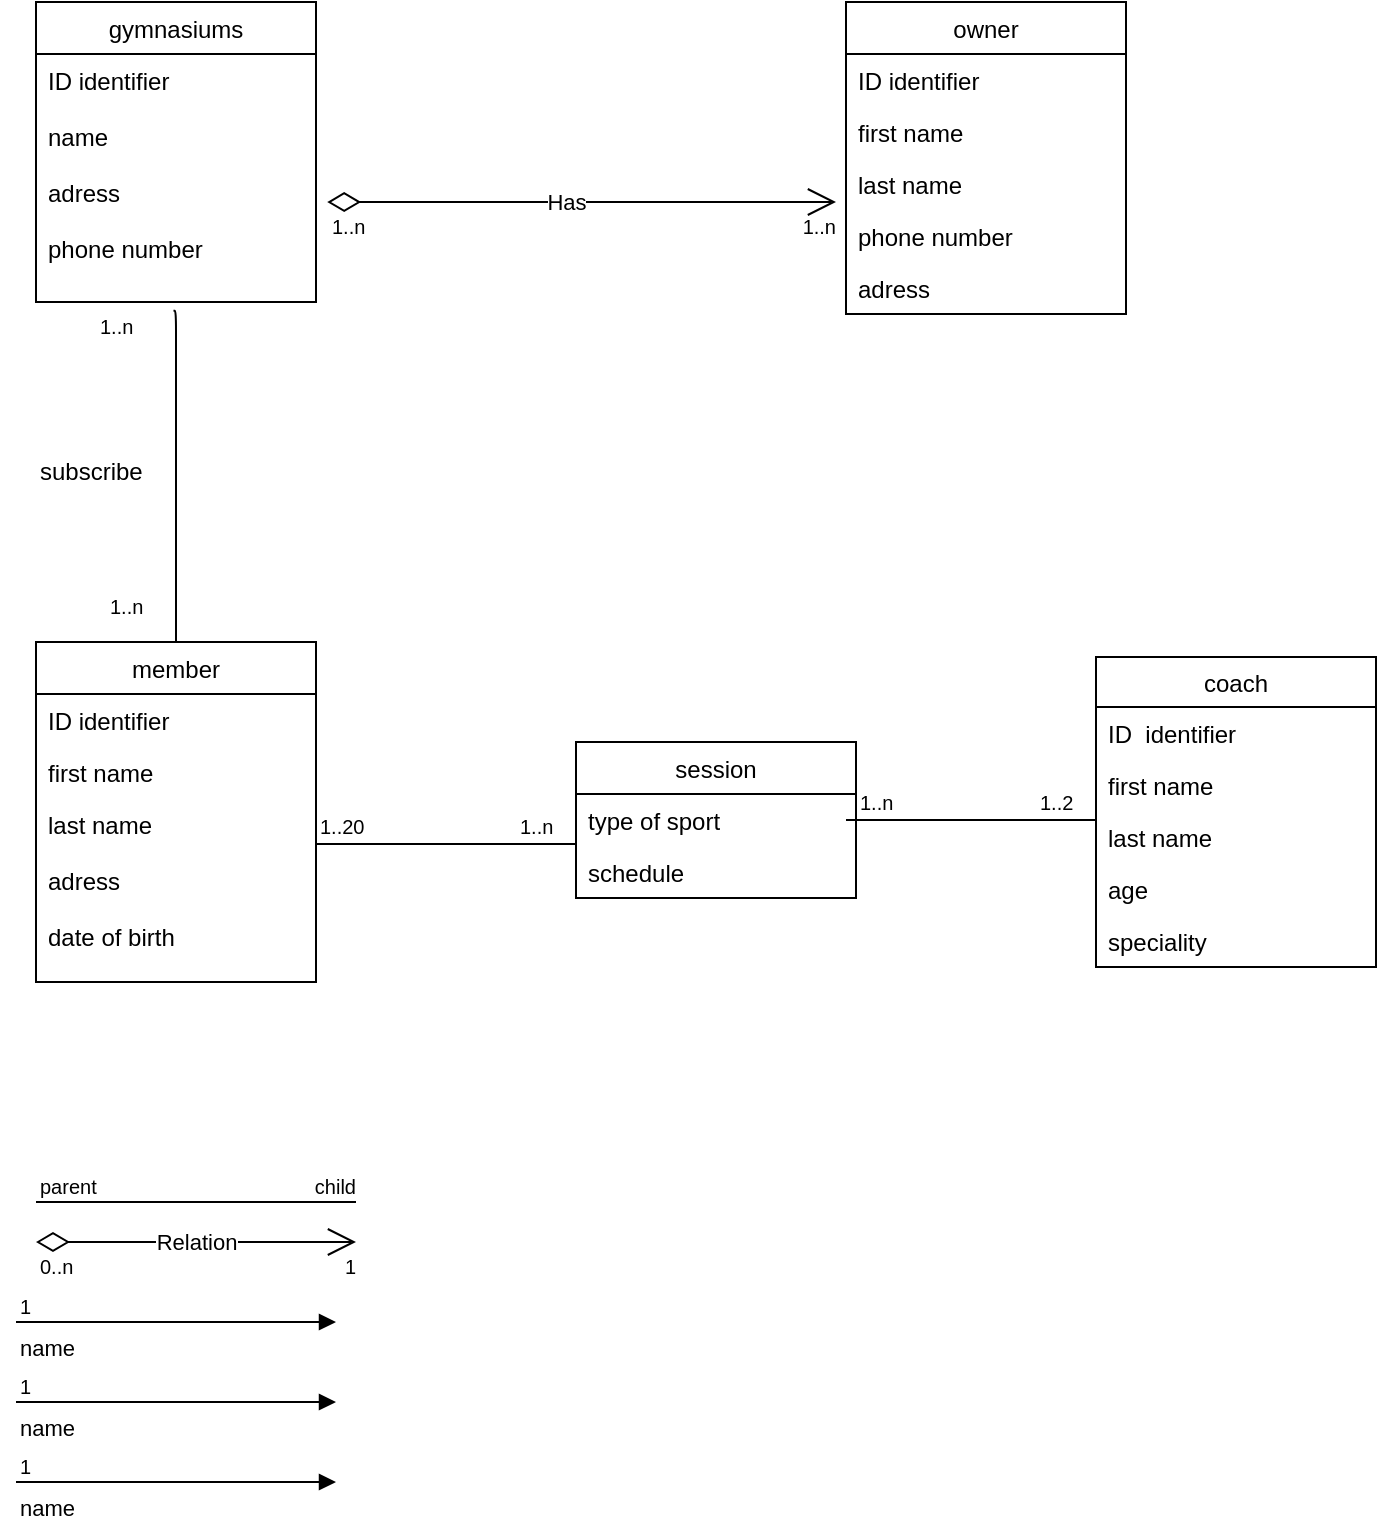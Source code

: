 <mxfile version="12.2.4"><diagram id="Gm7q7A2ySMYAnKqBmmRx"><mxGraphModel dx="934" dy="531" grid="1" gridSize="10" guides="1" tooltips="1" connect="1" arrows="1" fold="1" page="1" pageScale="1" pageWidth="850" pageHeight="1100" math="0" shadow="0"><root><mxCell id="0"/><mxCell id="1" parent="0"/><mxCell id="4" value="session" style="swimlane;fontStyle=0;childLayout=stackLayout;horizontal=1;startSize=26;fillColor=none;horizontalStack=0;resizeParent=1;resizeParentMax=0;resizeLast=0;collapsible=1;marginBottom=0;" vertex="1" parent="1"><mxGeometry x="290" y="430" width="140" height="78" as="geometry"/></mxCell><mxCell id="5" value="type of sport" style="text;strokeColor=none;fillColor=none;align=left;verticalAlign=top;spacingLeft=4;spacingRight=4;overflow=hidden;rotatable=0;points=[[0,0.5],[1,0.5]];portConstraint=eastwest;" vertex="1" parent="4"><mxGeometry y="26" width="140" height="26" as="geometry"/></mxCell><mxCell id="57" value="schedule" style="text;strokeColor=none;fillColor=none;align=left;verticalAlign=top;spacingLeft=4;spacingRight=4;overflow=hidden;rotatable=0;points=[[0,0.5],[1,0.5]];portConstraint=eastwest;" vertex="1" parent="4"><mxGeometry y="52" width="140" height="26" as="geometry"/></mxCell><mxCell id="8" value="gymnasiums" style="swimlane;fontStyle=0;childLayout=stackLayout;horizontal=1;startSize=26;fillColor=none;horizontalStack=0;resizeParent=1;resizeParentMax=0;resizeLast=0;collapsible=1;marginBottom=0;" vertex="1" parent="1"><mxGeometry x="20" y="60" width="140" height="150" as="geometry"/></mxCell><mxCell id="9" value="ID identifier&#10;&#10;name&#10;&#10;adress&#10;&#10;phone number" style="text;strokeColor=none;fillColor=none;align=left;verticalAlign=top;spacingLeft=4;spacingRight=4;overflow=hidden;rotatable=0;points=[[0,0.5],[1,0.5]];portConstraint=eastwest;" vertex="1" parent="8"><mxGeometry y="26" width="140" height="124" as="geometry"/></mxCell><mxCell id="12" value="member" style="swimlane;fontStyle=0;childLayout=stackLayout;horizontal=1;startSize=26;fillColor=none;horizontalStack=0;resizeParent=1;resizeParentMax=0;resizeLast=0;collapsible=1;marginBottom=0;" vertex="1" parent="1"><mxGeometry x="20" y="380" width="140" height="170" as="geometry"/></mxCell><mxCell id="13" value="ID identifier" style="text;strokeColor=none;fillColor=none;align=left;verticalAlign=top;spacingLeft=4;spacingRight=4;overflow=hidden;rotatable=0;points=[[0,0.5],[1,0.5]];portConstraint=eastwest;" vertex="1" parent="12"><mxGeometry y="26" width="140" height="26" as="geometry"/></mxCell><mxCell id="14" value="first name&#10;" style="text;strokeColor=none;fillColor=none;align=left;verticalAlign=top;spacingLeft=4;spacingRight=4;overflow=hidden;rotatable=0;points=[[0,0.5],[1,0.5]];portConstraint=eastwest;" vertex="1" parent="12"><mxGeometry y="52" width="140" height="26" as="geometry"/></mxCell><mxCell id="15" value="last name&#10;&#10;adress&#10;&#10;date of birth&#10;" style="text;strokeColor=none;fillColor=none;align=left;verticalAlign=top;spacingLeft=4;spacingRight=4;overflow=hidden;rotatable=0;points=[[0,0.5],[1,0.5]];portConstraint=eastwest;" vertex="1" parent="12"><mxGeometry y="78" width="140" height="92" as="geometry"/></mxCell><mxCell id="16" value="coach" style="swimlane;fontStyle=0;childLayout=stackLayout;horizontal=1;startSize=25;fillColor=none;horizontalStack=0;resizeParent=1;resizeParentMax=0;resizeLast=0;collapsible=1;marginBottom=0;" vertex="1" parent="1"><mxGeometry x="550" y="387.5" width="140" height="155" as="geometry"/></mxCell><mxCell id="17" value="ID  identifier" style="text;strokeColor=none;fillColor=none;align=left;verticalAlign=top;spacingLeft=4;spacingRight=4;overflow=hidden;rotatable=0;points=[[0,0.5],[1,0.5]];portConstraint=eastwest;" vertex="1" parent="16"><mxGeometry y="25" width="140" height="26" as="geometry"/></mxCell><mxCell id="18" value="first name" style="text;strokeColor=none;fillColor=none;align=left;verticalAlign=top;spacingLeft=4;spacingRight=4;overflow=hidden;rotatable=0;points=[[0,0.5],[1,0.5]];portConstraint=eastwest;" vertex="1" parent="16"><mxGeometry y="51" width="140" height="26" as="geometry"/></mxCell><mxCell id="19" value="last name" style="text;strokeColor=none;fillColor=none;align=left;verticalAlign=top;spacingLeft=4;spacingRight=4;overflow=hidden;rotatable=0;points=[[0,0.5],[1,0.5]];portConstraint=eastwest;" vertex="1" parent="16"><mxGeometry y="77" width="140" height="26" as="geometry"/></mxCell><mxCell id="24" value="age" style="text;strokeColor=none;fillColor=none;align=left;verticalAlign=top;spacingLeft=4;spacingRight=4;overflow=hidden;rotatable=0;points=[[0,0.5],[1,0.5]];portConstraint=eastwest;" vertex="1" parent="16"><mxGeometry y="103" width="140" height="26" as="geometry"/></mxCell><mxCell id="25" value="speciality" style="text;strokeColor=none;fillColor=none;align=left;verticalAlign=top;spacingLeft=4;spacingRight=4;overflow=hidden;rotatable=0;points=[[0,0.5],[1,0.5]];portConstraint=eastwest;" vertex="1" parent="16"><mxGeometry y="129" width="140" height="26" as="geometry"/></mxCell><mxCell id="20" value="owner" style="swimlane;fontStyle=0;childLayout=stackLayout;horizontal=1;startSize=26;fillColor=none;horizontalStack=0;resizeParent=1;resizeParentMax=0;resizeLast=0;collapsible=1;marginBottom=0;" vertex="1" parent="1"><mxGeometry x="425" y="60" width="140" height="156" as="geometry"/></mxCell><mxCell id="21" value="ID identifier" style="text;strokeColor=none;fillColor=none;align=left;verticalAlign=top;spacingLeft=4;spacingRight=4;overflow=hidden;rotatable=0;points=[[0,0.5],[1,0.5]];portConstraint=eastwest;" vertex="1" parent="20"><mxGeometry y="26" width="140" height="26" as="geometry"/></mxCell><mxCell id="22" value="first name" style="text;strokeColor=none;fillColor=none;align=left;verticalAlign=top;spacingLeft=4;spacingRight=4;overflow=hidden;rotatable=0;points=[[0,0.5],[1,0.5]];portConstraint=eastwest;" vertex="1" parent="20"><mxGeometry y="52" width="140" height="26" as="geometry"/></mxCell><mxCell id="23" value="last name" style="text;strokeColor=none;fillColor=none;align=left;verticalAlign=top;spacingLeft=4;spacingRight=4;overflow=hidden;rotatable=0;points=[[0,0.5],[1,0.5]];portConstraint=eastwest;" vertex="1" parent="20"><mxGeometry y="78" width="140" height="26" as="geometry"/></mxCell><mxCell id="26" value="phone number" style="text;strokeColor=none;fillColor=none;align=left;verticalAlign=top;spacingLeft=4;spacingRight=4;overflow=hidden;rotatable=0;points=[[0,0.5],[1,0.5]];portConstraint=eastwest;" vertex="1" parent="20"><mxGeometry y="104" width="140" height="26" as="geometry"/></mxCell><mxCell id="27" value="adress" style="text;strokeColor=none;fillColor=none;align=left;verticalAlign=top;spacingLeft=4;spacingRight=4;overflow=hidden;rotatable=0;points=[[0,0.5],[1,0.5]];portConstraint=eastwest;" vertex="1" parent="20"><mxGeometry y="130" width="140" height="26" as="geometry"/></mxCell><mxCell id="28" value="" style="line;strokeWidth=1;fillColor=none;align=left;verticalAlign=middle;spacingTop=-1;spacingLeft=3;spacingRight=3;rotatable=0;labelPosition=right;points=[];portConstraint=eastwest;" vertex="1" parent="1"><mxGeometry x="160" y="460" width="130" height="42" as="geometry"/></mxCell><mxCell id="30" value="" style="endArrow=none;html=1;edgeStyle=orthogonalEdgeStyle;exitX=0.491;exitY=1.035;exitDx=0;exitDy=0;exitPerimeter=0;entryX=0.5;entryY=0;entryDx=0;entryDy=0;" edge="1" parent="1" source="9" target="12"><mxGeometry relative="1" as="geometry"><mxPoint x="40" y="270" as="sourcePoint"/><mxPoint x="200" y="270" as="targetPoint"/><Array as="points"><mxPoint x="90" y="214"/></Array></mxGeometry></mxCell><mxCell id="31" value="" style="resizable=0;html=1;align=left;verticalAlign=bottom;labelBackgroundColor=#ffffff;fontSize=10;" connectable="0" vertex="1" parent="30"><mxGeometry x="-1" relative="1" as="geometry"><mxPoint x="-39" y="16" as="offset"/></mxGeometry></mxCell><mxCell id="34" value="" style="endArrow=none;html=1;edgeStyle=orthogonalEdgeStyle;" edge="1" parent="1"><mxGeometry relative="1" as="geometry"><mxPoint x="20" y="660" as="sourcePoint"/><mxPoint x="180" y="660" as="targetPoint"/></mxGeometry></mxCell><mxCell id="35" value="parent" style="resizable=0;html=1;align=left;verticalAlign=bottom;labelBackgroundColor=#ffffff;fontSize=10;" connectable="0" vertex="1" parent="34"><mxGeometry x="-1" relative="1" as="geometry"/></mxCell><mxCell id="36" value="child" style="resizable=0;html=1;align=right;verticalAlign=bottom;labelBackgroundColor=#ffffff;fontSize=10;" connectable="0" vertex="1" parent="34"><mxGeometry x="1" relative="1" as="geometry"/></mxCell><mxCell id="38" value="Relation" style="endArrow=open;html=1;endSize=12;startArrow=diamondThin;startSize=14;startFill=0;edgeStyle=orthogonalEdgeStyle;" edge="1" parent="1"><mxGeometry relative="1" as="geometry"><mxPoint x="20" y="680" as="sourcePoint"/><mxPoint x="180" y="680" as="targetPoint"/></mxGeometry></mxCell><mxCell id="39" value="0..n" style="resizable=0;html=1;align=left;verticalAlign=top;labelBackgroundColor=#ffffff;fontSize=10;" connectable="0" vertex="1" parent="38"><mxGeometry x="-1" relative="1" as="geometry"/></mxCell><mxCell id="40" value="1" style="resizable=0;html=1;align=right;verticalAlign=top;labelBackgroundColor=#ffffff;fontSize=10;" connectable="0" vertex="1" parent="38"><mxGeometry x="1" relative="1" as="geometry"/></mxCell><mxCell id="42" value="Has" style="endArrow=open;html=1;endSize=12;startArrow=diamondThin;startSize=14;startFill=0;edgeStyle=orthogonalEdgeStyle;exitX=1.04;exitY=0.597;exitDx=0;exitDy=0;exitPerimeter=0;" edge="1" parent="1" source="9"><mxGeometry x="-0.061" relative="1" as="geometry"><mxPoint x="200" y="159.5" as="sourcePoint"/><mxPoint x="420" y="160" as="targetPoint"/><Array as="points"><mxPoint x="250" y="160"/><mxPoint x="250" y="160"/></Array><mxPoint as="offset"/></mxGeometry></mxCell><mxCell id="43" value="1..n" style="resizable=0;html=1;align=left;verticalAlign=top;labelBackgroundColor=#ffffff;fontSize=10;" connectable="0" vertex="1" parent="42"><mxGeometry x="-1" relative="1" as="geometry"/></mxCell><mxCell id="44" value="1..n" style="resizable=0;html=1;align=right;verticalAlign=top;labelBackgroundColor=#ffffff;fontSize=10;" connectable="0" vertex="1" parent="42"><mxGeometry x="1" relative="1" as="geometry"/></mxCell><mxCell id="58" value="name" style="endArrow=block;endFill=1;html=1;edgeStyle=orthogonalEdgeStyle;align=left;verticalAlign=top;" edge="1" parent="1"><mxGeometry x="-1" relative="1" as="geometry"><mxPoint x="10" y="720" as="sourcePoint"/><mxPoint x="170" y="720" as="targetPoint"/></mxGeometry></mxCell><mxCell id="59" value="1" style="resizable=0;html=1;align=left;verticalAlign=bottom;labelBackgroundColor=#ffffff;fontSize=10;" connectable="0" vertex="1" parent="58"><mxGeometry x="-1" relative="1" as="geometry"/></mxCell><mxCell id="60" value="name" style="endArrow=block;endFill=1;html=1;edgeStyle=orthogonalEdgeStyle;align=left;verticalAlign=top;" edge="1" parent="1"><mxGeometry x="-1" relative="1" as="geometry"><mxPoint x="10" y="760" as="sourcePoint"/><mxPoint x="170" y="760" as="targetPoint"/></mxGeometry></mxCell><mxCell id="61" value="1" style="resizable=0;html=1;align=left;verticalAlign=bottom;labelBackgroundColor=#ffffff;fontSize=10;" connectable="0" vertex="1" parent="60"><mxGeometry x="-1" relative="1" as="geometry"/></mxCell><mxCell id="62" value="name" style="endArrow=block;endFill=1;html=1;edgeStyle=orthogonalEdgeStyle;align=left;verticalAlign=top;" edge="1" parent="1"><mxGeometry x="-1" relative="1" as="geometry"><mxPoint x="10" y="800" as="sourcePoint"/><mxPoint x="170" y="800" as="targetPoint"/></mxGeometry></mxCell><mxCell id="63" value="1" style="resizable=0;html=1;align=left;verticalAlign=bottom;labelBackgroundColor=#ffffff;fontSize=10;" connectable="0" vertex="1" parent="62"><mxGeometry x="-1" relative="1" as="geometry"/></mxCell><mxCell id="64" value="subscribe" style="text;html=1;resizable=0;points=[];autosize=1;align=left;verticalAlign=top;spacingTop=-4;" vertex="1" parent="1"><mxGeometry x="20" y="285" width="70" height="20" as="geometry"/></mxCell><mxCell id="68" value="1..n" style="resizable=0;html=1;align=left;verticalAlign=top;labelBackgroundColor=#ffffff;fontSize=10;" connectable="0" vertex="1" parent="1"><mxGeometry x="-1" relative="1" as="geometry"><mxPoint x="50" y="210" as="offset"/></mxGeometry></mxCell><mxCell id="69" value="1..20" style="resizable=0;html=1;align=left;verticalAlign=top;labelBackgroundColor=#ffffff;fontSize=10;" connectable="0" vertex="1" parent="1"><mxGeometry x="-1" relative="1" as="geometry"><mxPoint x="160" y="460" as="offset"/></mxGeometry></mxCell><mxCell id="70" value="1..n" style="resizable=0;html=1;align=left;verticalAlign=top;labelBackgroundColor=#ffffff;fontSize=10;" connectable="0" vertex="1" parent="1"><mxGeometry x="-1" relative="1" as="geometry"><mxPoint x="260" y="460" as="offset"/></mxGeometry></mxCell><mxCell id="71" value="" style="line;strokeWidth=1;fillColor=none;align=left;verticalAlign=middle;spacingTop=-1;spacingLeft=3;spacingRight=3;rotatable=0;labelPosition=right;points=[];portConstraint=eastwest;" vertex="1" parent="1"><mxGeometry x="425" y="448" width="125" height="42" as="geometry"/></mxCell><mxCell id="73" value="1..n" style="resizable=0;html=1;align=left;verticalAlign=top;labelBackgroundColor=#ffffff;fontSize=10;" connectable="0" vertex="1" parent="1"><mxGeometry x="-1" relative="1" as="geometry"><mxPoint x="55" y="350" as="offset"/></mxGeometry></mxCell><mxCell id="74" value="1..2" style="resizable=0;html=1;align=left;verticalAlign=top;labelBackgroundColor=#ffffff;fontSize=10;" connectable="0" vertex="1" parent="1"><mxGeometry x="-1" relative="1" as="geometry"><mxPoint x="520" y="448" as="offset"/></mxGeometry></mxCell><mxCell id="75" value="1..n" style="resizable=0;html=1;align=left;verticalAlign=top;labelBackgroundColor=#ffffff;fontSize=10;" connectable="0" vertex="1" parent="1"><mxGeometry x="-1" relative="1" as="geometry"><mxPoint x="430" y="448" as="offset"/></mxGeometry></mxCell></root></mxGraphModel></diagram></mxfile>